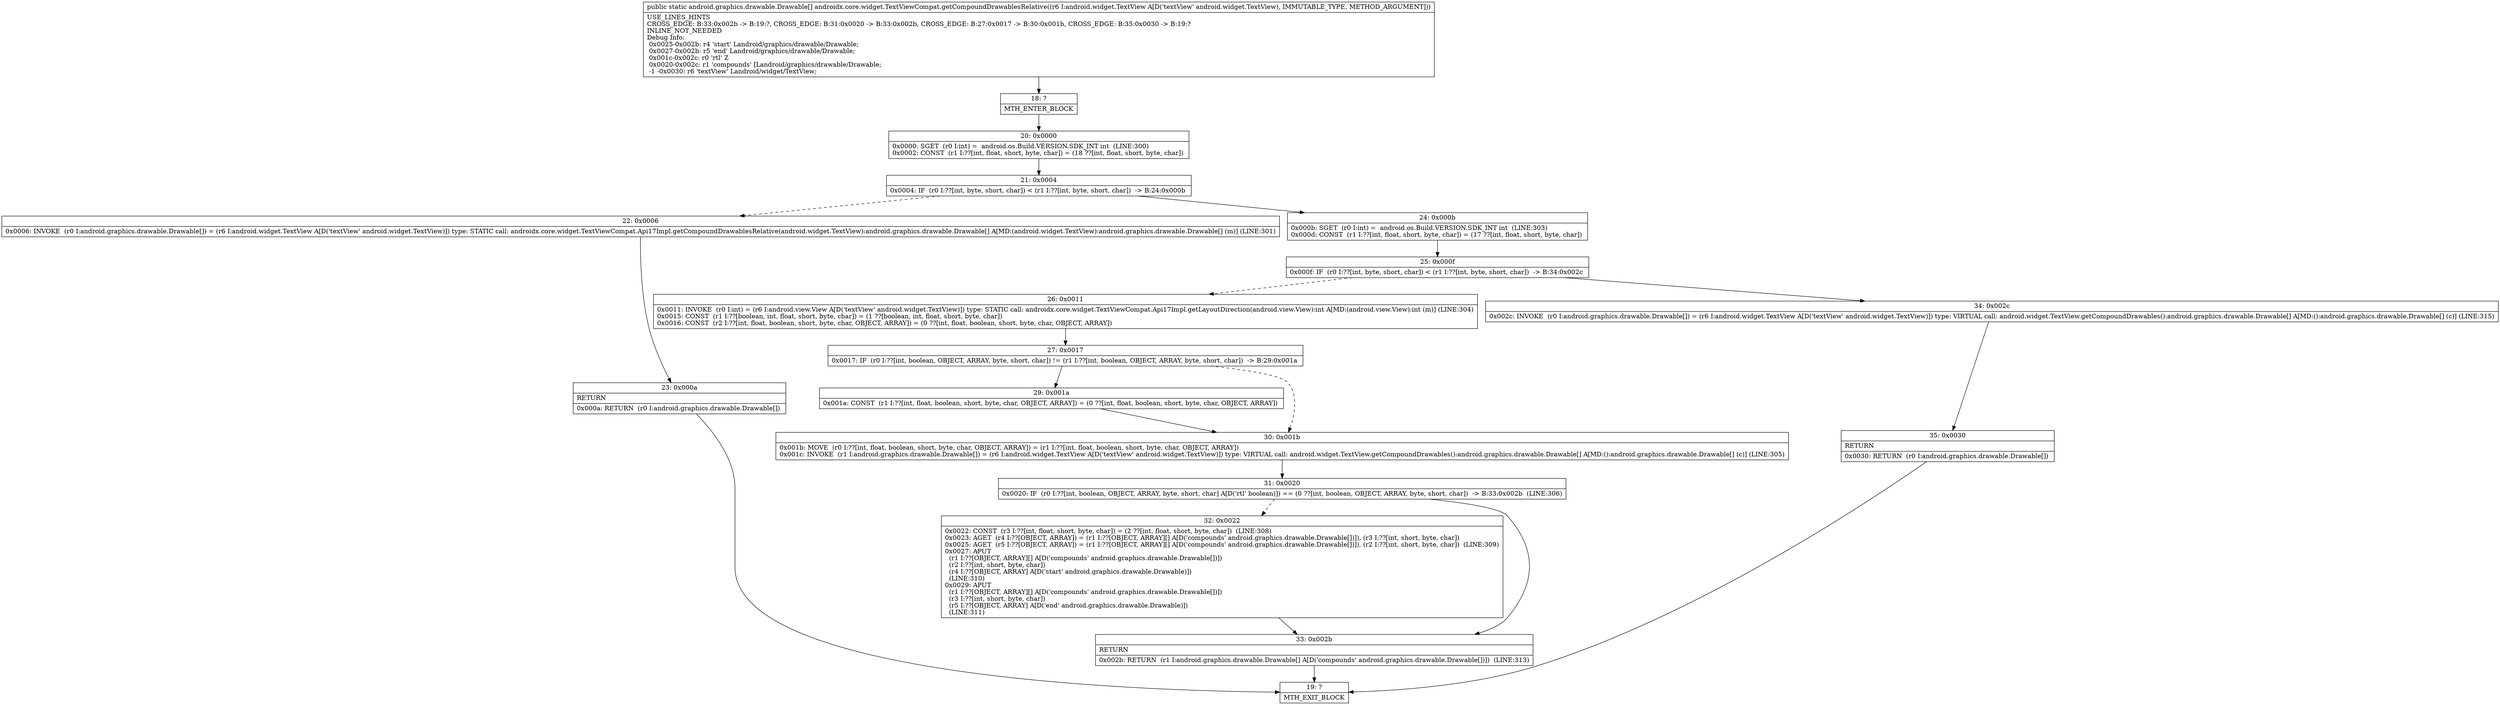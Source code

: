 digraph "CFG forandroidx.core.widget.TextViewCompat.getCompoundDrawablesRelative(Landroid\/widget\/TextView;)[Landroid\/graphics\/drawable\/Drawable;" {
Node_18 [shape=record,label="{18\:\ ?|MTH_ENTER_BLOCK\l}"];
Node_20 [shape=record,label="{20\:\ 0x0000|0x0000: SGET  (r0 I:int) =  android.os.Build.VERSION.SDK_INT int  (LINE:300)\l0x0002: CONST  (r1 I:??[int, float, short, byte, char]) = (18 ??[int, float, short, byte, char]) \l}"];
Node_21 [shape=record,label="{21\:\ 0x0004|0x0004: IF  (r0 I:??[int, byte, short, char]) \< (r1 I:??[int, byte, short, char])  \-\> B:24:0x000b \l}"];
Node_22 [shape=record,label="{22\:\ 0x0006|0x0006: INVOKE  (r0 I:android.graphics.drawable.Drawable[]) = (r6 I:android.widget.TextView A[D('textView' android.widget.TextView)]) type: STATIC call: androidx.core.widget.TextViewCompat.Api17Impl.getCompoundDrawablesRelative(android.widget.TextView):android.graphics.drawable.Drawable[] A[MD:(android.widget.TextView):android.graphics.drawable.Drawable[] (m)] (LINE:301)\l}"];
Node_23 [shape=record,label="{23\:\ 0x000a|RETURN\l|0x000a: RETURN  (r0 I:android.graphics.drawable.Drawable[]) \l}"];
Node_19 [shape=record,label="{19\:\ ?|MTH_EXIT_BLOCK\l}"];
Node_24 [shape=record,label="{24\:\ 0x000b|0x000b: SGET  (r0 I:int) =  android.os.Build.VERSION.SDK_INT int  (LINE:303)\l0x000d: CONST  (r1 I:??[int, float, short, byte, char]) = (17 ??[int, float, short, byte, char]) \l}"];
Node_25 [shape=record,label="{25\:\ 0x000f|0x000f: IF  (r0 I:??[int, byte, short, char]) \< (r1 I:??[int, byte, short, char])  \-\> B:34:0x002c \l}"];
Node_26 [shape=record,label="{26\:\ 0x0011|0x0011: INVOKE  (r0 I:int) = (r6 I:android.view.View A[D('textView' android.widget.TextView)]) type: STATIC call: androidx.core.widget.TextViewCompat.Api17Impl.getLayoutDirection(android.view.View):int A[MD:(android.view.View):int (m)] (LINE:304)\l0x0015: CONST  (r1 I:??[boolean, int, float, short, byte, char]) = (1 ??[boolean, int, float, short, byte, char]) \l0x0016: CONST  (r2 I:??[int, float, boolean, short, byte, char, OBJECT, ARRAY]) = (0 ??[int, float, boolean, short, byte, char, OBJECT, ARRAY]) \l}"];
Node_27 [shape=record,label="{27\:\ 0x0017|0x0017: IF  (r0 I:??[int, boolean, OBJECT, ARRAY, byte, short, char]) != (r1 I:??[int, boolean, OBJECT, ARRAY, byte, short, char])  \-\> B:29:0x001a \l}"];
Node_29 [shape=record,label="{29\:\ 0x001a|0x001a: CONST  (r1 I:??[int, float, boolean, short, byte, char, OBJECT, ARRAY]) = (0 ??[int, float, boolean, short, byte, char, OBJECT, ARRAY]) \l}"];
Node_30 [shape=record,label="{30\:\ 0x001b|0x001b: MOVE  (r0 I:??[int, float, boolean, short, byte, char, OBJECT, ARRAY]) = (r1 I:??[int, float, boolean, short, byte, char, OBJECT, ARRAY]) \l0x001c: INVOKE  (r1 I:android.graphics.drawable.Drawable[]) = (r6 I:android.widget.TextView A[D('textView' android.widget.TextView)]) type: VIRTUAL call: android.widget.TextView.getCompoundDrawables():android.graphics.drawable.Drawable[] A[MD:():android.graphics.drawable.Drawable[] (c)] (LINE:305)\l}"];
Node_31 [shape=record,label="{31\:\ 0x0020|0x0020: IF  (r0 I:??[int, boolean, OBJECT, ARRAY, byte, short, char] A[D('rtl' boolean)]) == (0 ??[int, boolean, OBJECT, ARRAY, byte, short, char])  \-\> B:33:0x002b  (LINE:306)\l}"];
Node_32 [shape=record,label="{32\:\ 0x0022|0x0022: CONST  (r3 I:??[int, float, short, byte, char]) = (2 ??[int, float, short, byte, char])  (LINE:308)\l0x0023: AGET  (r4 I:??[OBJECT, ARRAY]) = (r1 I:??[OBJECT, ARRAY][] A[D('compounds' android.graphics.drawable.Drawable[])]), (r3 I:??[int, short, byte, char]) \l0x0025: AGET  (r5 I:??[OBJECT, ARRAY]) = (r1 I:??[OBJECT, ARRAY][] A[D('compounds' android.graphics.drawable.Drawable[])]), (r2 I:??[int, short, byte, char])  (LINE:309)\l0x0027: APUT  \l  (r1 I:??[OBJECT, ARRAY][] A[D('compounds' android.graphics.drawable.Drawable[])])\l  (r2 I:??[int, short, byte, char])\l  (r4 I:??[OBJECT, ARRAY] A[D('start' android.graphics.drawable.Drawable)])\l  (LINE:310)\l0x0029: APUT  \l  (r1 I:??[OBJECT, ARRAY][] A[D('compounds' android.graphics.drawable.Drawable[])])\l  (r3 I:??[int, short, byte, char])\l  (r5 I:??[OBJECT, ARRAY] A[D('end' android.graphics.drawable.Drawable)])\l  (LINE:311)\l}"];
Node_33 [shape=record,label="{33\:\ 0x002b|RETURN\l|0x002b: RETURN  (r1 I:android.graphics.drawable.Drawable[] A[D('compounds' android.graphics.drawable.Drawable[])])  (LINE:313)\l}"];
Node_34 [shape=record,label="{34\:\ 0x002c|0x002c: INVOKE  (r0 I:android.graphics.drawable.Drawable[]) = (r6 I:android.widget.TextView A[D('textView' android.widget.TextView)]) type: VIRTUAL call: android.widget.TextView.getCompoundDrawables():android.graphics.drawable.Drawable[] A[MD:():android.graphics.drawable.Drawable[] (c)] (LINE:315)\l}"];
Node_35 [shape=record,label="{35\:\ 0x0030|RETURN\l|0x0030: RETURN  (r0 I:android.graphics.drawable.Drawable[]) \l}"];
MethodNode[shape=record,label="{public static android.graphics.drawable.Drawable[] androidx.core.widget.TextViewCompat.getCompoundDrawablesRelative((r6 I:android.widget.TextView A[D('textView' android.widget.TextView), IMMUTABLE_TYPE, METHOD_ARGUMENT]))  | USE_LINES_HINTS\lCROSS_EDGE: B:33:0x002b \-\> B:19:?, CROSS_EDGE: B:31:0x0020 \-\> B:33:0x002b, CROSS_EDGE: B:27:0x0017 \-\> B:30:0x001b, CROSS_EDGE: B:35:0x0030 \-\> B:19:?\lINLINE_NOT_NEEDED\lDebug Info:\l  0x0025\-0x002b: r4 'start' Landroid\/graphics\/drawable\/Drawable;\l  0x0027\-0x002b: r5 'end' Landroid\/graphics\/drawable\/Drawable;\l  0x001c\-0x002c: r0 'rtl' Z\l  0x0020\-0x002c: r1 'compounds' [Landroid\/graphics\/drawable\/Drawable;\l  \-1 \-0x0030: r6 'textView' Landroid\/widget\/TextView;\l}"];
MethodNode -> Node_18;Node_18 -> Node_20;
Node_20 -> Node_21;
Node_21 -> Node_22[style=dashed];
Node_21 -> Node_24;
Node_22 -> Node_23;
Node_23 -> Node_19;
Node_24 -> Node_25;
Node_25 -> Node_26[style=dashed];
Node_25 -> Node_34;
Node_26 -> Node_27;
Node_27 -> Node_29;
Node_27 -> Node_30[style=dashed];
Node_29 -> Node_30;
Node_30 -> Node_31;
Node_31 -> Node_32[style=dashed];
Node_31 -> Node_33;
Node_32 -> Node_33;
Node_33 -> Node_19;
Node_34 -> Node_35;
Node_35 -> Node_19;
}

